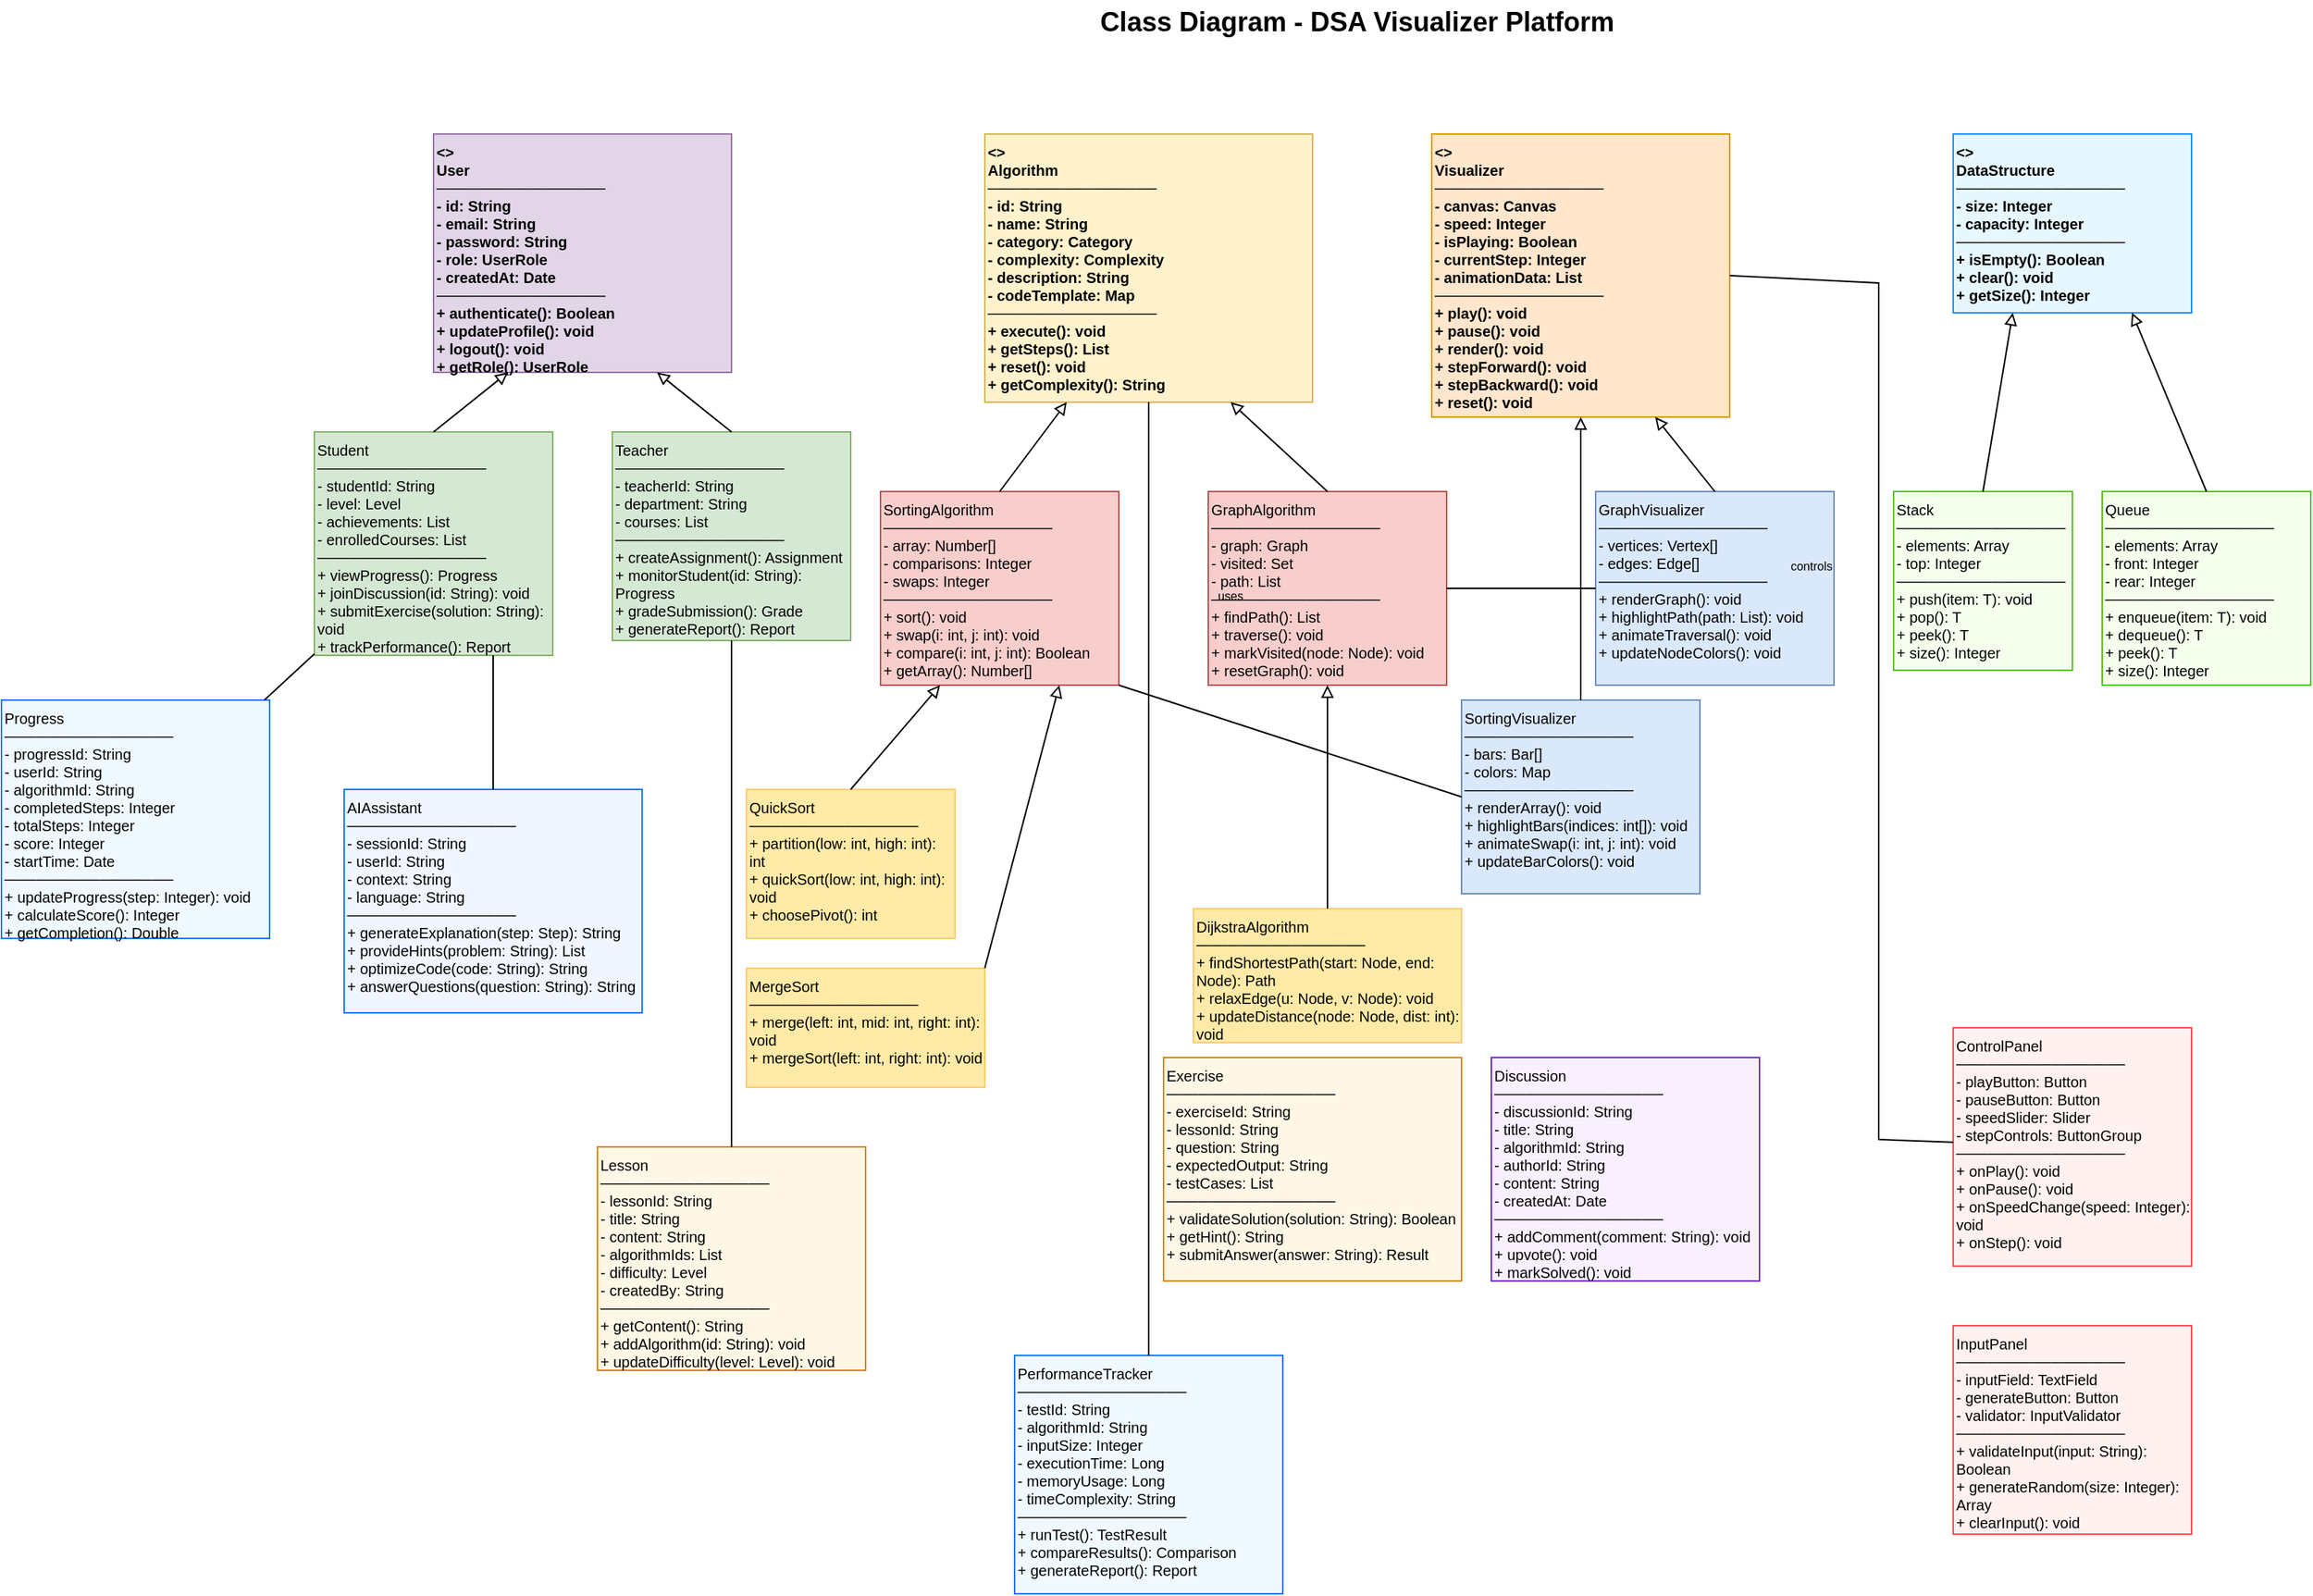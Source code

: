 <mxfile>
    <diagram name="Class Diagram" id="class-diagram-clean">
        <mxGraphModel dx="2150" dy="294" grid="1" gridSize="10" guides="1" tooltips="1" connect="1" arrows="1" fold="1" page="1" pageScale="1" pageWidth="1400" pageHeight="2000" math="0" shadow="0">
            <root>
                <mxCell id="0"/>
                <mxCell id="1" parent="0"/>
                <mxCell id="title" value="Class Diagram - DSA Visualizer Platform" style="text;html=1;align=center;verticalAlign=middle;whiteSpace=wrap;rounded=0;fontSize=18;fontStyle=1" parent="1" vertex="1">
                    <mxGeometry x="400" y="30" width="600" height="30" as="geometry"/>
                </mxCell>
                <mxCell id="user" value="&lt;&lt;abstract&gt;&gt;&#xa;User&#xa;────────────────&#xa;- id: String&#xa;- email: String&#xa;- password: String&#xa;- role: UserRole&#xa;- createdAt: Date&#xa;────────────────&#xa;+ authenticate(): Boolean&#xa;+ updateProfile(): void&#xa;+ logout(): void&#xa;+ getRole(): UserRole" style="whiteSpace=wrap;html=1;fontSize=10;fillColor=#e1d5e7;strokeColor=#9673a6;align=left;verticalAlign=top;fontStyle=1" parent="1" vertex="1">
                    <mxGeometry x="80" y="120" width="200" height="160" as="geometry"/>
                </mxCell>
                <mxCell id="student" value="Student&#xa;────────────────&#xa;- studentId: String&#xa;- level: Level&#xa;- achievements: List&lt;String&gt;&#xa;- enrolledCourses: List&lt;String&gt;&#xa;────────────────&#xa;+ viewProgress(): Progress&#xa;+ joinDiscussion(id: String): void&#xa;+ submitExercise(solution: String): void&#xa;+ trackPerformance(): Report" style="whiteSpace=wrap;html=1;fontSize=10;fillColor=#d5e8d4;strokeColor=#82b366;align=left;verticalAlign=top" parent="1" vertex="1">
                    <mxGeometry y="320" width="160" height="150" as="geometry"/>
                </mxCell>
                <mxCell id="teacher" value="Teacher&#xa;────────────────&#xa;- teacherId: String&#xa;- department: String&#xa;- courses: List&lt;String&gt;&#xa;────────────────&#xa;+ createAssignment(): Assignment&#xa;+ monitorStudent(id: String): Progress&#xa;+ gradeSubmission(): Grade&#xa;+ generateReport(): Report" style="whiteSpace=wrap;html=1;fontSize=10;fillColor=#d5e8d4;strokeColor=#82b366;align=left;verticalAlign=top" parent="1" vertex="1">
                    <mxGeometry x="200" y="320" width="160" height="140" as="geometry"/>
                </mxCell>
                <mxCell id="algorithm" value="&lt;&lt;abstract&gt;&gt;&#xa;Algorithm&#xa;────────────────&#xa;- id: String&#xa;- name: String&#xa;- category: Category&#xa;- complexity: Complexity&#xa;- description: String&#xa;- codeTemplate: Map&lt;Language, String&gt;&#xa;────────────────&#xa;+ execute(): void&#xa;+ getSteps(): List&lt;Step&gt;&#xa;+ reset(): void&#xa;+ getComplexity(): String" style="whiteSpace=wrap;html=1;fontSize=10;fillColor=#fff2cc;strokeColor=#d6b656;align=left;verticalAlign=top;fontStyle=1" parent="1" vertex="1">
                    <mxGeometry x="450" y="120" width="220" height="180" as="geometry"/>
                </mxCell>
                <mxCell id="sorting" value="SortingAlgorithm&#xa;────────────────&#xa;- array: Number[]&#xa;- comparisons: Integer&#xa;- swaps: Integer&#xa;────────────────&#xa;+ sort(): void&#xa;+ swap(i: int, j: int): void&#xa;+ compare(i: int, j: int): Boolean&#xa;+ getArray(): Number[]" style="whiteSpace=wrap;html=1;fontSize=10;fillColor=#f8cecc;strokeColor=#b85450;align=left;verticalAlign=top" parent="1" vertex="1">
                    <mxGeometry x="380" y="360" width="160" height="130" as="geometry"/>
                </mxCell>
                <mxCell id="graph-algo" value="GraphAlgorithm&#xa;────────────────&#xa;- graph: Graph&#xa;- visited: Set&lt;Node&gt;&#xa;- path: List&lt;Node&gt;&#xa;────────────────&#xa;+ findPath(): List&lt;Node&gt;&#xa;+ traverse(): void&#xa;+ markVisited(node: Node): void&#xa;+ resetGraph(): void" style="whiteSpace=wrap;html=1;fontSize=10;fillColor=#f8cecc;strokeColor=#b85450;align=left;verticalAlign=top" parent="1" vertex="1">
                    <mxGeometry x="600" y="360" width="160" height="130" as="geometry"/>
                </mxCell>
                <mxCell id="quicksort" value="QuickSort&#xa;────────────────&#xa;+ partition(low: int, high: int): int&#xa;+ quickSort(low: int, high: int): void&#xa;+ choosePivot(): int" style="whiteSpace=wrap;html=1;fontSize=10;fillColor=#ffeaa7;strokeColor=#fdcb6e;align=left;verticalAlign=top" parent="1" vertex="1">
                    <mxGeometry x="290" y="560" width="140" height="100" as="geometry"/>
                </mxCell>
                <mxCell id="mergesort" value="MergeSort&#xa;────────────────&#xa;+ merge(left: int, mid: int, right: int): void&#xa;+ mergeSort(left: int, right: int): void" style="whiteSpace=wrap;html=1;fontSize=10;fillColor=#ffeaa7;strokeColor=#fdcb6e;align=left;verticalAlign=top" parent="1" vertex="1">
                    <mxGeometry x="290" y="680" width="160" height="80" as="geometry"/>
                </mxCell>
                <mxCell id="dijkstra" value="DijkstraAlgorithm&#xa;────────────────&#xa;+ findShortestPath(start: Node, end: Node): Path&#xa;+ relaxEdge(u: Node, v: Node): void&#xa;+ updateDistance(node: Node, dist: int): void" style="whiteSpace=wrap;html=1;fontSize=10;fillColor=#ffeaa7;strokeColor=#fdcb6e;align=left;verticalAlign=top" parent="1" vertex="1">
                    <mxGeometry x="590" y="640" width="180" height="90" as="geometry"/>
                </mxCell>
                <mxCell id="visualizer" value="&lt;&lt;abstract&gt;&gt;&#xa;Visualizer&#xa;────────────────&#xa;- canvas: Canvas&#xa;- speed: Integer&#xa;- isPlaying: Boolean&#xa;- currentStep: Integer&#xa;- animationData: List&lt;Step&gt;&#xa;────────────────&#xa;+ play(): void&#xa;+ pause(): void&#xa;+ render(): void&#xa;+ stepForward(): void&#xa;+ stepBackward(): void&#xa;+ reset(): void" style="whiteSpace=wrap;html=1;fontSize=10;fillColor=#ffe6cc;strokeColor=#d79b00;align=left;verticalAlign=top;fontStyle=1" parent="1" vertex="1">
                    <mxGeometry x="750" y="120" width="200" height="190" as="geometry"/>
                </mxCell>
                <mxCell id="sorting-vis" value="SortingVisualizer&#xa;────────────────&#xa;- bars: Bar[]&#xa;- colors: Map&lt;String, Color&gt;&#xa;────────────────&#xa;+ renderArray(): void&#xa;+ highlightBars(indices: int[]): void&#xa;+ animateSwap(i: int, j: int): void&#xa;+ updateBarColors(): void" style="whiteSpace=wrap;html=1;fontSize=10;fillColor=#dae8fc;strokeColor=#6c8ebf;align=left;verticalAlign=top" parent="1" vertex="1">
                    <mxGeometry x="770" y="500" width="160" height="130" as="geometry"/>
                </mxCell>
                <mxCell id="graph-vis" value="GraphVisualizer&#xa;────────────────&#xa;- vertices: Vertex[]&#xa;- edges: Edge[]&#xa;────────────────&#xa;+ renderGraph(): void&#xa;+ highlightPath(path: List&lt;Node&gt;): void&#xa;+ animateTraversal(): void&#xa;+ updateNodeColors(): void" style="whiteSpace=wrap;html=1;fontSize=10;fillColor=#dae8fc;strokeColor=#6c8ebf;align=left;verticalAlign=top" parent="1" vertex="1">
                    <mxGeometry x="860" y="360" width="160" height="130" as="geometry"/>
                </mxCell>
                <mxCell id="datastructure" value="&lt;&lt;abstract&gt;&gt;&#xa;DataStructure&#xa;────────────────&#xa;- size: Integer&#xa;- capacity: Integer&#xa;────────────────&#xa;+ isEmpty(): Boolean&#xa;+ clear(): void&#xa;+ getSize(): Integer" style="whiteSpace=wrap;html=1;fontSize=10;fillColor=#e6f7ff;strokeColor=#1890ff;align=left;verticalAlign=top;fontStyle=1" parent="1" vertex="1">
                    <mxGeometry x="1100" y="120" width="160" height="120" as="geometry"/>
                </mxCell>
                <mxCell id="stack" value="Stack&lt;T&gt;&#xa;────────────────&#xa;- elements: Array&lt;T&gt;&#xa;- top: Integer&#xa;────────────────&#xa;+ push(item: T): void&#xa;+ pop(): T&#xa;+ peek(): T&#xa;+ size(): Integer" style="whiteSpace=wrap;html=1;fontSize=10;fillColor=#f6ffed;strokeColor=#52c41a;align=left;verticalAlign=top" parent="1" vertex="1">
                    <mxGeometry x="1060" y="360" width="120" height="120" as="geometry"/>
                </mxCell>
                <mxCell id="queue" value="Queue&lt;T&gt;&#xa;────────────────&#xa;- elements: Array&lt;T&gt;&#xa;- front: Integer&#xa;- rear: Integer&#xa;────────────────&#xa;+ enqueue(item: T): void&#xa;+ dequeue(): T&#xa;+ peek(): T&#xa;+ size(): Integer" style="whiteSpace=wrap;html=1;fontSize=10;fillColor=#f6ffed;strokeColor=#52c41a;align=left;verticalAlign=top" parent="1" vertex="1">
                    <mxGeometry x="1200" y="360" width="140" height="130" as="geometry"/>
                </mxCell>
                <mxCell id="ai-assistant" value="AIAssistant&#xa;────────────────&#xa;- sessionId: String&#xa;- userId: String&#xa;- context: String&#xa;- language: String&#xa;────────────────&#xa;+ generateExplanation(step: Step): String&#xa;+ provideHints(problem: String): List&lt;String&gt;&#xa;+ optimizeCode(code: String): String&#xa;+ answerQuestions(question: String): String" style="whiteSpace=wrap;html=1;fontSize=10;fillColor=#f0f5ff;strokeColor=#1677ff;align=left;verticalAlign=top" parent="1" vertex="1">
                    <mxGeometry x="20" y="560" width="200" height="150" as="geometry"/>
                </mxCell>
                <mxCell id="lesson" value="Lesson&#xa;────────────────&#xa;- lessonId: String&#xa;- title: String&#xa;- content: String&#xa;- algorithmIds: List&lt;String&gt;&#xa;- difficulty: Level&#xa;- createdBy: String&#xa;────────────────&#xa;+ getContent(): String&#xa;+ addAlgorithm(id: String): void&#xa;+ updateDifficulty(level: Level): void" style="whiteSpace=wrap;html=1;fontSize=10;fillColor=#fff7e6;strokeColor=#d48806;align=left;verticalAlign=top" parent="1" vertex="1">
                    <mxGeometry x="190" y="800" width="180" height="150" as="geometry"/>
                </mxCell>
                <mxCell id="exercise" value="Exercise&#xa;────────────────&#xa;- exerciseId: String&#xa;- lessonId: String&#xa;- question: String&#xa;- expectedOutput: String&#xa;- testCases: List&lt;TestCase&gt;&#xa;────────────────&#xa;+ validateSolution(solution: String): Boolean&#xa;+ getHint(): String&#xa;+ submitAnswer(answer: String): Result" style="whiteSpace=wrap;html=1;fontSize=10;fillColor=#fff7e6;strokeColor=#d48806;align=left;verticalAlign=top" parent="1" vertex="1">
                    <mxGeometry x="570" y="740" width="200" height="150" as="geometry"/>
                </mxCell>
                <mxCell id="discussion" value="Discussion&#xa;────────────────&#xa;- discussionId: String&#xa;- title: String&#xa;- algorithmId: String&#xa;- authorId: String&#xa;- content: String&#xa;- createdAt: Date&#xa;────────────────&#xa;+ addComment(comment: String): void&#xa;+ upvote(): void&#xa;+ markSolved(): void" style="whiteSpace=wrap;html=1;fontSize=10;fillColor=#f9f0ff;strokeColor=#722ed1;align=left;verticalAlign=top" parent="1" vertex="1">
                    <mxGeometry x="790" y="740" width="180" height="150" as="geometry"/>
                </mxCell>
                <mxCell id="progress" value="Progress&#xa;────────────────&#xa;- progressId: String&#xa;- userId: String&#xa;- algorithmId: String&#xa;- completedSteps: Integer&#xa;- totalSteps: Integer&#xa;- score: Integer&#xa;- startTime: Date&#xa;────────────────&#xa;+ updateProgress(step: Integer): void&#xa;+ calculateScore(): Integer&#xa;+ getCompletion(): Double" style="whiteSpace=wrap;html=1;fontSize=10;fillColor=#f0f9ff;strokeColor=#1677ff;align=left;verticalAlign=top" parent="1" vertex="1">
                    <mxGeometry x="-210" y="500" width="180" height="160" as="geometry"/>
                </mxCell>
                <mxCell id="performance-tracker" value="PerformanceTracker&#xa;────────────────&#xa;- testId: String&#xa;- algorithmId: String&#xa;- inputSize: Integer&#xa;- executionTime: Long&#xa;- memoryUsage: Long&#xa;- timeComplexity: String&#xa;────────────────&#xa;+ runTest(): TestResult&#xa;+ compareResults(): Comparison&#xa;+ generateReport(): Report" style="whiteSpace=wrap;html=1;fontSize=10;fillColor=#f0f9ff;strokeColor=#1677ff;align=left;verticalAlign=top" parent="1" vertex="1">
                    <mxGeometry x="470" y="940" width="180" height="160" as="geometry"/>
                </mxCell>
                <mxCell id="control-panel" value="ControlPanel&#xa;────────────────&#xa;- playButton: Button&#xa;- pauseButton: Button&#xa;- speedSlider: Slider&#xa;- stepControls: ButtonGroup&#xa;────────────────&#xa;+ onPlay(): void&#xa;+ onPause(): void&#xa;+ onSpeedChange(speed: Integer): void&#xa;+ onStep(): void" style="whiteSpace=wrap;html=1;fontSize=10;fillColor=#fff1f0;strokeColor=#ff4d4f;align=left;verticalAlign=top" parent="1" vertex="1">
                    <mxGeometry x="1100" y="720" width="160" height="160" as="geometry"/>
                </mxCell>
                <mxCell id="input-panel" value="InputPanel&#xa;────────────────&#xa;- inputField: TextField&#xa;- generateButton: Button&#xa;- validator: InputValidator&#xa;────────────────&#xa;+ validateInput(input: String): Boolean&#xa;+ generateRandom(size: Integer): Array&#xa;+ clearInput(): void" style="whiteSpace=wrap;html=1;fontSize=10;fillColor=#fff1f0;strokeColor=#ff4d4f;align=left;verticalAlign=top" parent="1" vertex="1">
                    <mxGeometry x="1100" y="920" width="160" height="140" as="geometry"/>
                </mxCell>
                <mxCell id="inherit-student" style="endArrow=block;endFill=0;html=1;rounded=0;exitX=0.5;exitY=0;exitDx=0;exitDy=0;entryX=0.25;entryY=1;entryDx=0;entryDy=0" parent="1" source="student" target="user" edge="1">
                    <mxGeometry width="50" height="50" relative="1" as="geometry">
                        <mxPoint x="400" y="400" as="sourcePoint"/>
                        <mxPoint x="450" y="350" as="targetPoint"/>
                    </mxGeometry>
                </mxCell>
                <mxCell id="inherit-teacher" style="endArrow=block;endFill=0;html=1;rounded=0;exitX=0.5;exitY=0;exitDx=0;exitDy=0;entryX=0.75;entryY=1;entryDx=0;entryDy=0" parent="1" source="teacher" target="user" edge="1">
                    <mxGeometry width="50" height="50" relative="1" as="geometry">
                        <mxPoint x="400" y="400" as="sourcePoint"/>
                        <mxPoint x="450" y="350" as="targetPoint"/>
                    </mxGeometry>
                </mxCell>
                <mxCell id="inherit-sorting" style="endArrow=block;endFill=0;html=1;rounded=0;exitX=0.5;exitY=0;exitDx=0;exitDy=0;entryX=0.25;entryY=1;entryDx=0;entryDy=0" parent="1" source="sorting" target="algorithm" edge="1">
                    <mxGeometry width="50" height="50" relative="1" as="geometry">
                        <mxPoint x="400" y="400" as="sourcePoint"/>
                        <mxPoint x="450" y="350" as="targetPoint"/>
                    </mxGeometry>
                </mxCell>
                <mxCell id="inherit-graph" style="endArrow=block;endFill=0;html=1;rounded=0;exitX=0.5;exitY=0;exitDx=0;exitDy=0;entryX=0.75;entryY=1;entryDx=0;entryDy=0" parent="1" source="graph-algo" target="algorithm" edge="1">
                    <mxGeometry width="50" height="50" relative="1" as="geometry">
                        <mxPoint x="400" y="400" as="sourcePoint"/>
                        <mxPoint x="450" y="350" as="targetPoint"/>
                    </mxGeometry>
                </mxCell>
                <mxCell id="inherit-quicksort" style="endArrow=block;endFill=0;html=1;rounded=0;exitX=0.5;exitY=0;exitDx=0;exitDy=0;entryX=0.25;entryY=1;entryDx=0;entryDy=0" parent="1" source="quicksort" target="sorting" edge="1">
                    <mxGeometry width="50" height="50" relative="1" as="geometry">
                        <mxPoint x="400" y="500" as="sourcePoint"/>
                        <mxPoint x="450" y="450" as="targetPoint"/>
                    </mxGeometry>
                </mxCell>
                <mxCell id="inherit-mergesort" style="endArrow=block;endFill=0;html=1;rounded=0;exitX=1;exitY=0;exitDx=0;exitDy=0;entryX=0.75;entryY=1;entryDx=0;entryDy=0" parent="1" source="mergesort" target="sorting" edge="1">
                    <mxGeometry width="50" height="50" relative="1" as="geometry">
                        <mxPoint x="400" y="500" as="sourcePoint"/>
                        <mxPoint x="450" y="450" as="targetPoint"/>
                    </mxGeometry>
                </mxCell>
                <mxCell id="inherit-dijkstra" style="endArrow=block;endFill=0;html=1;rounded=0;exitX=0.5;exitY=0;exitDx=0;exitDy=0;entryX=0.5;entryY=1;entryDx=0;entryDy=0" parent="1" source="dijkstra" target="graph-algo" edge="1">
                    <mxGeometry width="50" height="50" relative="1" as="geometry">
                        <mxPoint x="400" y="500" as="sourcePoint"/>
                        <mxPoint x="450" y="450" as="targetPoint"/>
                    </mxGeometry>
                </mxCell>
                <mxCell id="inherit-sorting-vis" style="endArrow=block;endFill=0;html=1;rounded=0;exitX=0.5;exitY=0;exitDx=0;exitDy=0;entryX=0.5;entryY=1;entryDx=0;entryDy=0;" parent="1" source="sorting-vis" target="visualizer" edge="1">
                    <mxGeometry width="50" height="50" relative="1" as="geometry">
                        <mxPoint x="700" y="400" as="sourcePoint"/>
                        <mxPoint x="750" y="350" as="targetPoint"/>
                    </mxGeometry>
                </mxCell>
                <mxCell id="inherit-graph-vis" style="endArrow=block;endFill=0;html=1;rounded=0;exitX=0.5;exitY=0;exitDx=0;exitDy=0;entryX=0.75;entryY=1;entryDx=0;entryDy=0" parent="1" source="graph-vis" target="visualizer" edge="1">
                    <mxGeometry width="50" height="50" relative="1" as="geometry">
                        <mxPoint x="700" y="400" as="sourcePoint"/>
                        <mxPoint x="750" y="350" as="targetPoint"/>
                    </mxGeometry>
                </mxCell>
                <mxCell id="inherit-stack" style="endArrow=block;endFill=0;html=1;rounded=0;exitX=0.5;exitY=0;exitDx=0;exitDy=0;entryX=0.25;entryY=1;entryDx=0;entryDy=0" parent="1" source="stack" target="datastructure" edge="1">
                    <mxGeometry width="50" height="50" relative="1" as="geometry">
                        <mxPoint x="1000" y="300" as="sourcePoint"/>
                        <mxPoint x="1050" y="250" as="targetPoint"/>
                    </mxGeometry>
                </mxCell>
                <mxCell id="inherit-queue" style="endArrow=block;endFill=0;html=1;rounded=0;exitX=0.5;exitY=0;exitDx=0;exitDy=0;entryX=0.75;entryY=1;entryDx=0;entryDy=0" parent="1" source="queue" target="datastructure" edge="1">
                    <mxGeometry width="50" height="50" relative="1" as="geometry">
                        <mxPoint x="1200" y="300" as="sourcePoint"/>
                        <mxPoint x="1250" y="250" as="targetPoint"/>
                    </mxGeometry>
                </mxCell>
                <mxCell id="assoc-vis-sort" style="endArrow=none;html=1;rounded=0;exitX=1;exitY=1;exitDx=0;exitDy=0;entryX=0;entryY=0.5;entryDx=0;entryDy=0" parent="1" source="sorting" target="sorting-vis" edge="1">
                    <mxGeometry width="50" height="50" relative="1" as="geometry">
                        <mxPoint x="600" y="400" as="sourcePoint"/>
                        <mxPoint x="650" y="350" as="targetPoint"/>
                    </mxGeometry>
                </mxCell>
                <mxCell id="assoc-vis-graph" style="endArrow=none;html=1;rounded=0;exitX=1;exitY=0.5;exitDx=0;exitDy=0;entryX=0;entryY=0.5;entryDx=0;entryDy=0" parent="1" source="graph-algo" target="graph-vis" edge="1">
                    <mxGeometry width="50" height="50" relative="1" as="geometry">
                        <mxPoint x="750" y="400" as="sourcePoint"/>
                        <mxPoint x="800" y="350" as="targetPoint"/>
                    </mxGeometry>
                </mxCell>
                <mxCell id="assoc-student-progress" style="endArrow=none;html=1;rounded=0;" parent="1" source="student" target="progress" edge="1">
                    <mxGeometry width="50" height="50" relative="1" as="geometry">
                        <mxPoint x="150" y="500" as="sourcePoint"/>
                        <mxPoint x="200" y="450" as="targetPoint"/>
                    </mxGeometry>
                </mxCell>
                <mxCell id="assoc-teacher-lesson" style="endArrow=none;html=1;rounded=0;exitX=0.5;exitY=1;exitDx=0;exitDy=0;entryX=0.5;entryY=0;entryDx=0;entryDy=0" parent="1" source="teacher" target="lesson" edge="1">
                    <mxGeometry width="50" height="50" relative="1" as="geometry">
                        <mxPoint x="350" y="500" as="sourcePoint"/>
                        <mxPoint x="400" y="450" as="targetPoint"/>
                    </mxGeometry>
                </mxCell>
                <mxCell id="assoc-control-vis" style="endArrow=none;html=1;rounded=0;entryX=1;entryY=0.5;entryDx=0;entryDy=0;" parent="1" target="visualizer" edge="1" source="control-panel">
                    <mxGeometry width="50" height="50" relative="1" as="geometry">
                        <mxPoint x="1150" y="795" as="sourcePoint"/>
                        <mxPoint x="1000" y="210" as="targetPoint"/>
                        <Array as="points">
                            <mxPoint x="1050" y="795"/>
                            <mxPoint x="1050" y="220"/>
                        </Array>
                    </mxGeometry>
                </mxCell>
                <mxCell id="mult7" value="uses" style="text;html=1;align=center;verticalAlign=middle;whiteSpace=wrap;rounded=0;fontSize=8" parent="1" vertex="1">
                    <mxGeometry x="600" y="420" width="30" height="20" as="geometry"/>
                </mxCell>
                <mxCell id="mult8" value="controls" style="text;html=1;align=center;verticalAlign=middle;whiteSpace=wrap;rounded=0;fontSize=8" parent="1" vertex="1">
                    <mxGeometry x="980" y="400" width="50" height="20" as="geometry"/>
                </mxCell>
                <mxCell id="3" style="endArrow=none;html=1;rounded=0;" parent="1" source="algorithm" target="performance-tracker" edge="1">
                    <mxGeometry width="50" height="50" relative="1" as="geometry">
                        <mxPoint x="310" y="490" as="sourcePoint"/>
                        <mxPoint x="420" y="730" as="targetPoint"/>
                    </mxGeometry>
                </mxCell>
                <mxCell id="4" style="endArrow=none;html=1;rounded=0;exitX=0.75;exitY=1;exitDx=0;exitDy=0;" parent="1" source="student" target="ai-assistant" edge="1">
                    <mxGeometry width="50" height="50" relative="1" as="geometry">
                        <mxPoint x="100" y="480" as="sourcePoint"/>
                        <mxPoint x="-50" y="850" as="targetPoint"/>
                    </mxGeometry>
                </mxCell>
            </root>
        </mxGraphModel>
    </diagram>
</mxfile>